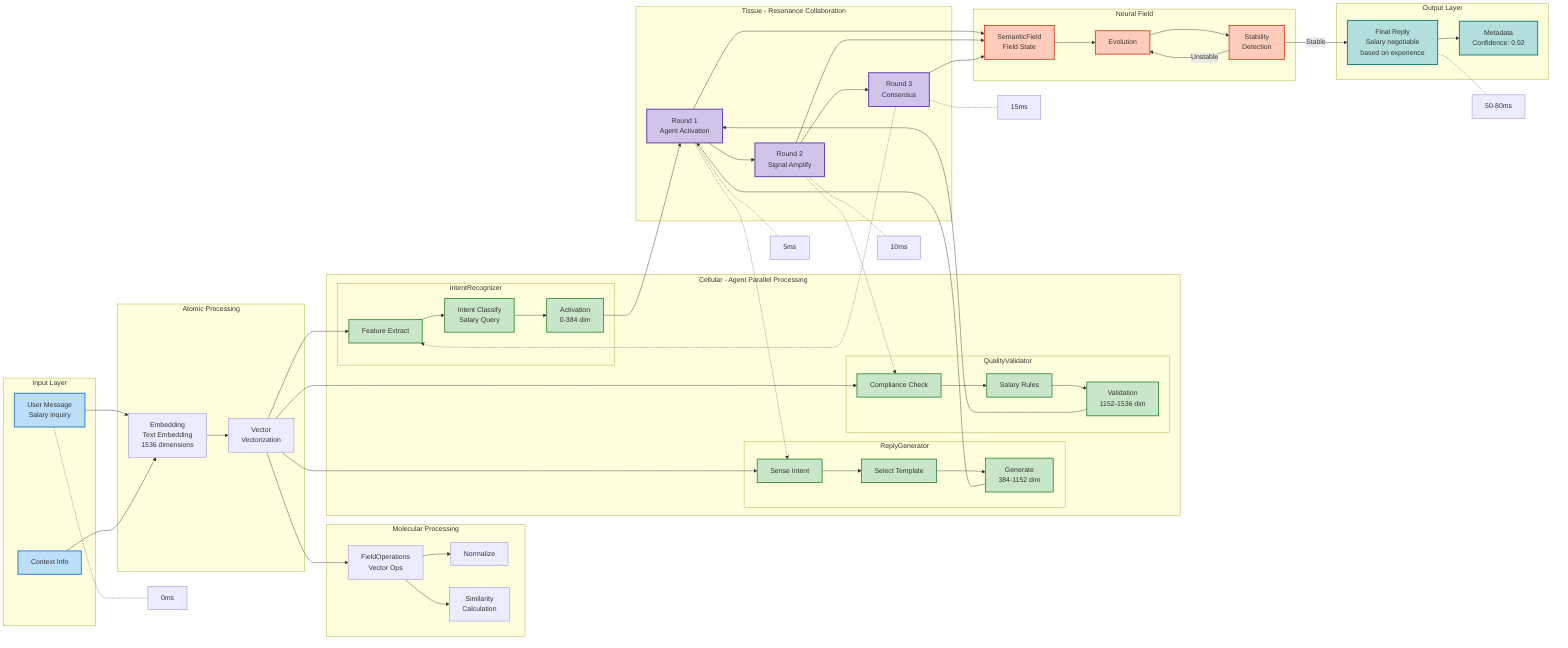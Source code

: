 graph LR
    %% 定义样式
    classDef inputStyle fill:#bbdefb,stroke:#1976d2,stroke-width:2px
    classDef agentStyle fill:#c8e6c9,stroke:#388e3c,stroke-width:2px
    classDef fieldStyle fill:#ffccbc,stroke:#d84315,stroke-width:2px
    classDef processStyle fill:#d1c4e9,stroke:#512da8,stroke-width:2px
    classDef outputStyle fill:#b2dfdb,stroke:#00796b,stroke-width:2px

    %% 输入阶段
    subgraph Input["Input Layer"]
        U["User Message<br/>Salary inquiry"]
        C["Context Info"]
    end

    %% 原子级处理
    subgraph Atomic["Atomic Processing"]
        E["Embedding<br/>Text Embedding<br/>1536 dimensions"]
        V["Vector<br/>Vectorization"]
    end

    %% 分子级处理
    subgraph Molecular["Molecular Processing"]
        FO["FieldOperations<br/>Vector Ops"]
        N["Normalize"]
        S["Similarity<br/>Calculation"]
    end

    %% 细胞级 - Agent并行处理
    subgraph Cellular["Cellular - Agent Parallel Processing"]
        subgraph IR_Process["IntentRecognizer"]
            IR1["Feature Extract"]
            IR2["Intent Classify<br/>Salary Query"]
            IR3["Activation<br/>0-384 dim"]
        end
        
        subgraph RG_Process["ReplyGenerator"]
            RG1["Sense Intent"]
            RG2["Select Template"]
            RG3["Generate<br/>384-1152 dim"]
        end
        
        subgraph QV_Process["QualityValidator"]
            QV1["Compliance Check"]
            QV2["Salary Rules"]
            QV3["Validation<br/>1152-1536 dim"]
        end
    end

    %% 组织级 - 共振协作
    subgraph Tissue["Tissue - Resonance Collaboration"]
        R1["Round 1<br/>Agent Activation"]
        R2["Round 2<br/>Signal Amplify"]
        R3["Round 3<br/>Consensus"]
    end

    %% 神经场
    subgraph Field["Neural Field"]
        SF["SemanticField<br/>Field State"]
        EV["Evolution"]
        ST["Stability<br/>Detection"]
    end

    %% 输出
    subgraph Output["Output Layer"]
        FR["Final Reply<br/>Salary negotiable<br/>based on experience"]
        M["Metadata<br/>Confidence: 0.92"]
    end

    %% 连接关系
    U --> E
    C --> E
    E --> V
    V --> FO
    
    FO --> N
    FO --> S
    
    V --> IR1
    V --> RG1
    V --> QV1
    
    IR1 --> IR2 --> IR3
    RG1 --> RG2 --> RG3
    QV1 --> QV2 --> QV3
    
    IR3 --> R1
    RG3 --> R1
    QV3 --> R1
    
    R1 --> R2
    R2 --> R3
    
    R1 --> SF
    R2 --> SF
    R3 --> SF
    
    SF --> EV
    EV --> ST
    ST -->|Stable| FR
    ST -->|Unstable| EV
    
    FR --> M

    %% 共振反馈
    R1 -.-> RG1
    R2 -.-> QV1
    R3 -.-> IR1

    %% 应用样式
    class U,C inputStyle
    class IR1,IR2,IR3,RG1,RG2,RG3,QV1,QV2,QV3 agentStyle
    class SF,EV,ST fieldStyle
    class R1,R2,R3 processStyle
    class FR,M outputStyle

    %% 时间标注
    U -.- T1[0ms]
    R1 -.- T2[5ms]
    R2 -.- T3[10ms]
    R3 -.- T4[15ms]
    FR -.- T5[50-80ms]